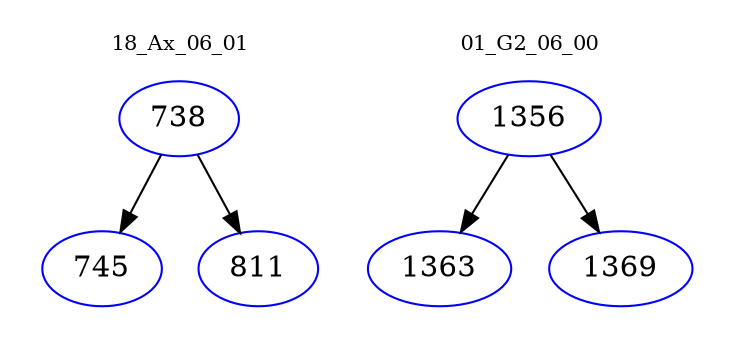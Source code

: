 digraph{
subgraph cluster_0 {
color = white
label = "18_Ax_06_01";
fontsize=10;
T0_738 [label="738", color="blue"]
T0_738 -> T0_745 [color="black"]
T0_745 [label="745", color="blue"]
T0_738 -> T0_811 [color="black"]
T0_811 [label="811", color="blue"]
}
subgraph cluster_1 {
color = white
label = "01_G2_06_00";
fontsize=10;
T1_1356 [label="1356", color="blue"]
T1_1356 -> T1_1363 [color="black"]
T1_1363 [label="1363", color="blue"]
T1_1356 -> T1_1369 [color="black"]
T1_1369 [label="1369", color="blue"]
}
}
